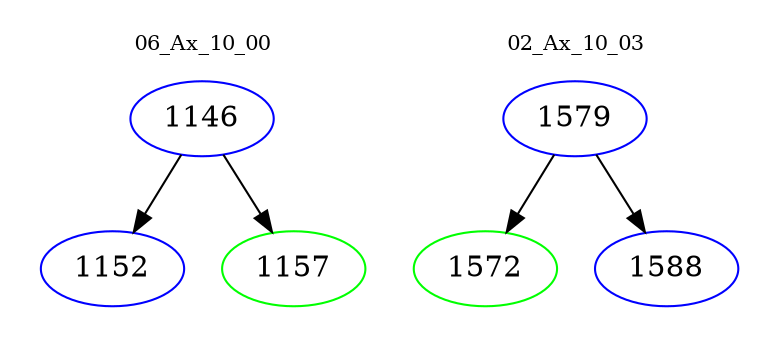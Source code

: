 digraph{
subgraph cluster_0 {
color = white
label = "06_Ax_10_00";
fontsize=10;
T0_1146 [label="1146", color="blue"]
T0_1146 -> T0_1152 [color="black"]
T0_1152 [label="1152", color="blue"]
T0_1146 -> T0_1157 [color="black"]
T0_1157 [label="1157", color="green"]
}
subgraph cluster_1 {
color = white
label = "02_Ax_10_03";
fontsize=10;
T1_1579 [label="1579", color="blue"]
T1_1579 -> T1_1572 [color="black"]
T1_1572 [label="1572", color="green"]
T1_1579 -> T1_1588 [color="black"]
T1_1588 [label="1588", color="blue"]
}
}
